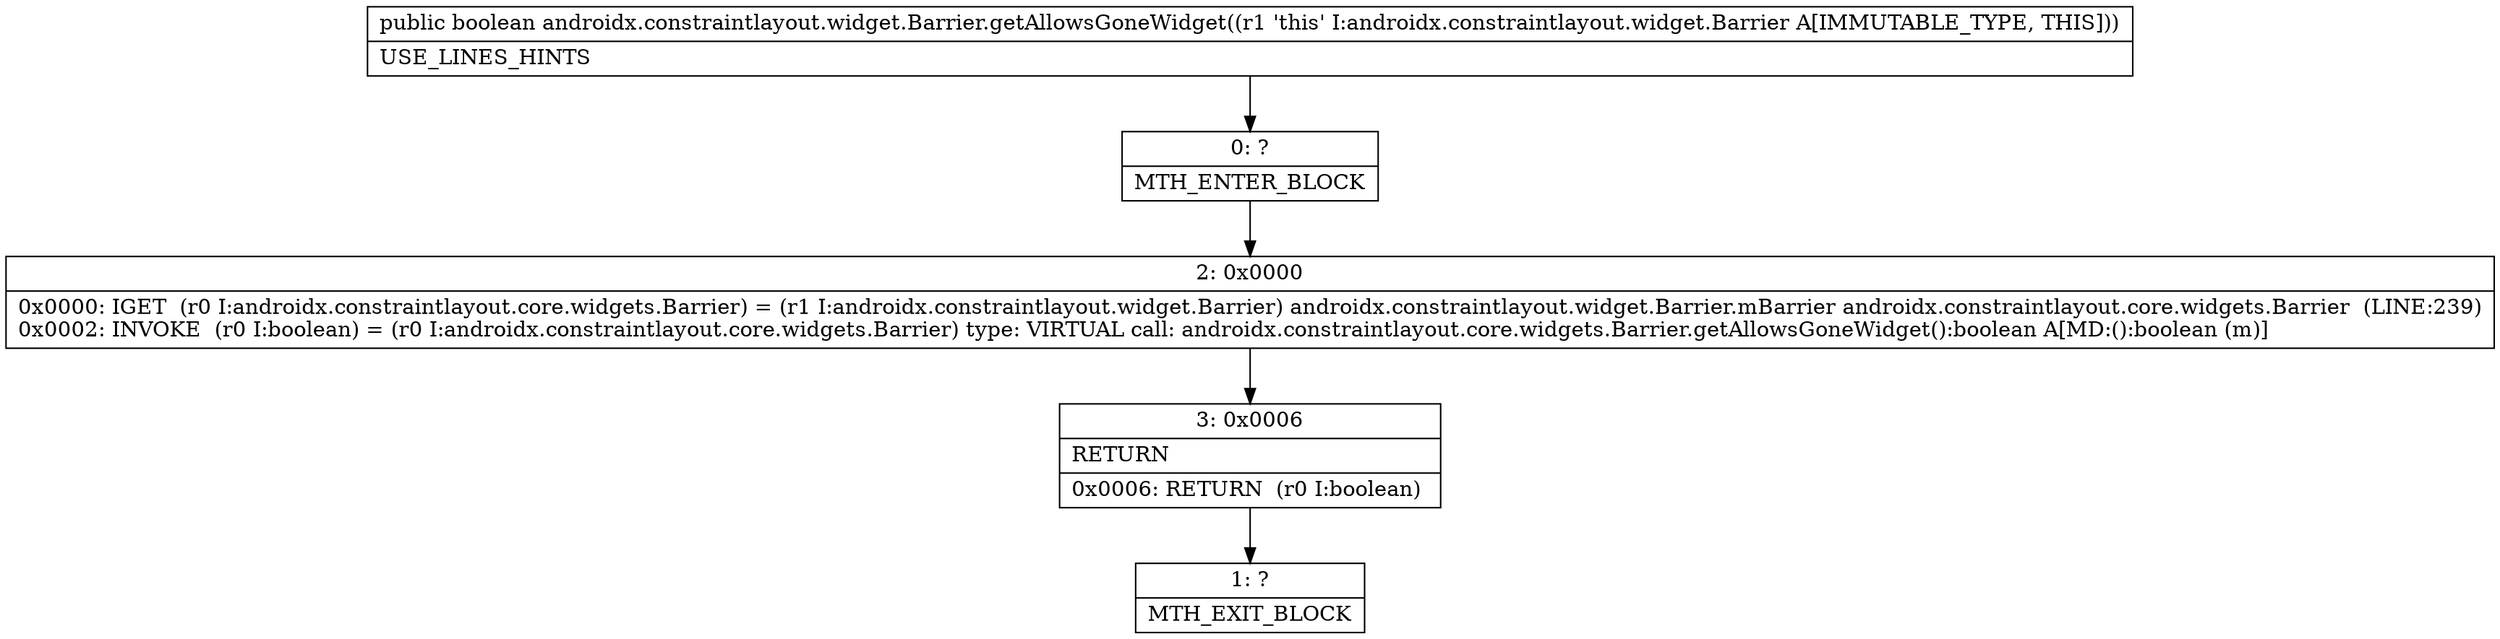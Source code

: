 digraph "CFG forandroidx.constraintlayout.widget.Barrier.getAllowsGoneWidget()Z" {
Node_0 [shape=record,label="{0\:\ ?|MTH_ENTER_BLOCK\l}"];
Node_2 [shape=record,label="{2\:\ 0x0000|0x0000: IGET  (r0 I:androidx.constraintlayout.core.widgets.Barrier) = (r1 I:androidx.constraintlayout.widget.Barrier) androidx.constraintlayout.widget.Barrier.mBarrier androidx.constraintlayout.core.widgets.Barrier  (LINE:239)\l0x0002: INVOKE  (r0 I:boolean) = (r0 I:androidx.constraintlayout.core.widgets.Barrier) type: VIRTUAL call: androidx.constraintlayout.core.widgets.Barrier.getAllowsGoneWidget():boolean A[MD:():boolean (m)]\l}"];
Node_3 [shape=record,label="{3\:\ 0x0006|RETURN\l|0x0006: RETURN  (r0 I:boolean) \l}"];
Node_1 [shape=record,label="{1\:\ ?|MTH_EXIT_BLOCK\l}"];
MethodNode[shape=record,label="{public boolean androidx.constraintlayout.widget.Barrier.getAllowsGoneWidget((r1 'this' I:androidx.constraintlayout.widget.Barrier A[IMMUTABLE_TYPE, THIS]))  | USE_LINES_HINTS\l}"];
MethodNode -> Node_0;Node_0 -> Node_2;
Node_2 -> Node_3;
Node_3 -> Node_1;
}

